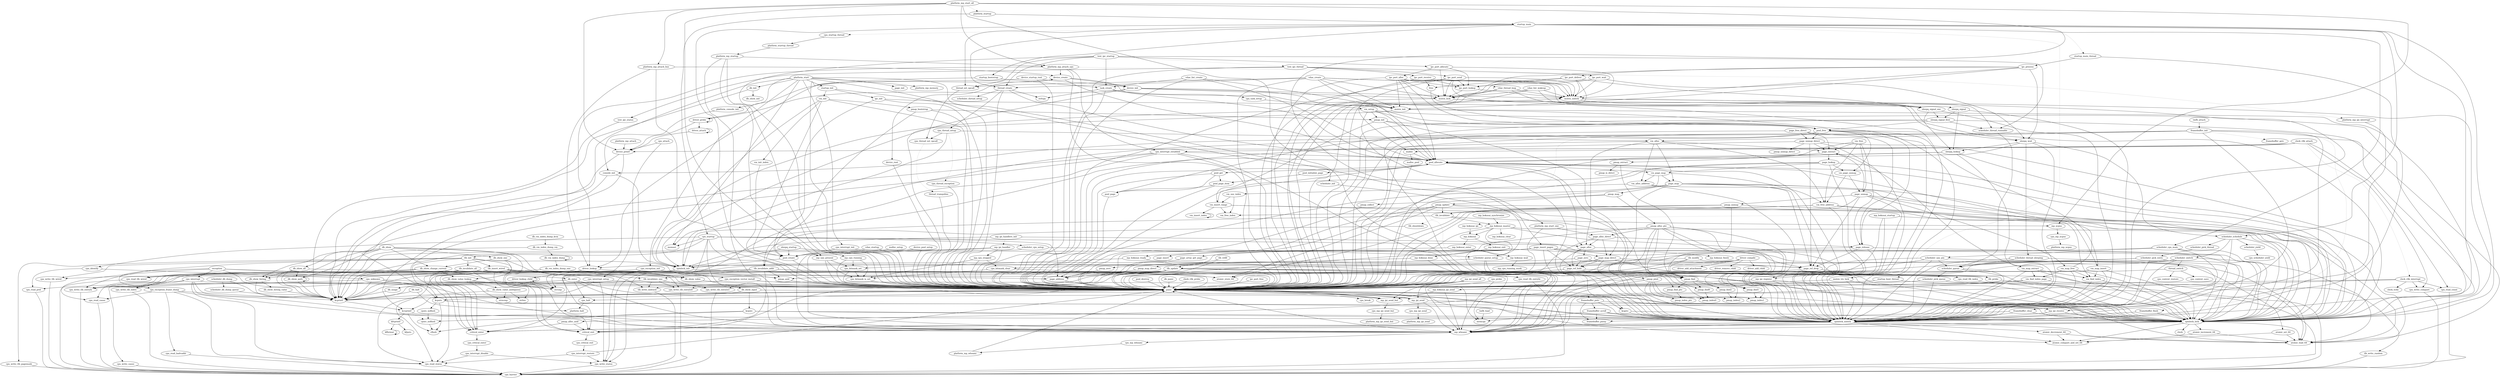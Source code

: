 digraph callgraph {
"pmap_zero" -> "page_address" [style=solid];
"mp_ipi_receive" -> "panic" [style=solid];
"mp_ipi_receive" -> "spinlock_lock" [style=solid];
"mp_ipi_receive" -> "spinlock_unlock" [style=solid];
"kfformat" -> "kfformat" [style=solid];
"vm_init_index" -> "pool_create" [style=solid];
"db_show_one" -> "db_show_change_current" [style=solid];
"db_show_one" -> "db_show_value" [style=solid];
"db_show_one" -> "db_show_value_lookup" [style=solid];
"platform_console_init" -> "console_init" [style=solid];
"db_vm_index_dump_one" -> "page_address" [style=solid];
"db_vm_index_dump_one" -> "kcprintf" [style=solid];
"page_insert_pages" -> "page_ref_drop" [style=solid];
"page_insert_pages" -> "page_ref_hold" [style=solid];
"page_insert_pages" -> "spinlock_unlock" [style=solid];
"page_insert_pages" -> "page_array_get_page" [style=solid];
"page_insert_pages" -> "panic" [style=solid];
"page_insert_pages" -> "spinlock_lock" [style=solid];
"page_insert_pages" -> "page_insert" [style=solid];
"page_insert_pages" -> "kcprintf" [style=solid];
"page_insert_pages" -> "page_map_direct" [style=solid];
"driver_lookup_child" -> "driver_lookup_child" [style=solid];
"driver_lookup_child" -> "strcmp" [style=solid];
"framebuffer_putc" -> "spinlock_lock" [style=solid];
"framebuffer_putc" -> "spinlock_unlock" [style=solid];
"framebuffer_putc" -> "framebuffer_scroll" [style=solid];
"framebuffer_putc" -> "framebuffer_putxy" [style=solid];
"cpu_exception_init" -> "cpu_exception_vector_install" [style=solid];
"cpu_exception_init" -> "cpu_read_status" [style=solid];
"cpu_exception_init" -> "cpu_write_status" [style=solid];
"pool_allocate" -> "spinlock_unlock" [style=solid];
"pool_allocate" -> "pool_initialize_page" [style=solid];
"pool_allocate" -> "page_alloc" [style=solid];
"pool_allocate" -> "panic" [style=solid];
"pool_allocate" -> "vm_page_map" [style=solid];
"pool_allocate" -> "spinlock_lock" [style=solid];
"pool_allocate" -> "pool_get" [style=solid];
"pool_allocate" -> "page_map_direct" [style=solid];
"page_free_direct" -> "page_release" [style=solid];
"page_free_direct" -> "page_extract" [style=solid];
"page_free_direct" -> "panic" [style=solid];
"page_free_direct" -> "page_unmap_direct" [style=solid];
"cpu_mp_ipi_send" -> "platform_mp_ipi_send" [style=solid];
"kcputs" -> "spinlock_lock" [style=solid];
"kcputs" -> "cflush" [style=solid];
"kcputs" -> "spinlock_unlock" [style=solid];
"kcputs" -> "cputs_noflush" [style=solid];
"page_map_direct" -> "page_ref_drop" [style=solid];
"page_map_direct" -> "page_ref_hold" [style=solid];
"page_map_direct" -> "panic" [style=solid];
"page_map_direct" -> "spinlock_lock" [style=solid];
"page_map_direct" -> "spinlock_unlock" [style=solid];
"page_map_direct" -> "pmap_map_direct" [style=solid];
"pool_create" -> "spinlock_init" [style=solid];
"pool_create" -> "panic" [style=solid];
"malloc" -> "malloc_pool" [style=solid];
"malloc" -> "pool_allocate" [style=solid];
"vm_map_insert" -> "pool_allocate" [style=solid];
"vm_map_insert" -> "panic" [style=solid];
"vm_map_insert" -> "spinlock_lock" [style=solid];
"vm_map_insert" -> "spinlock_unlock" [style=solid];
"vm_map_insert" -> "vm_find_index" [style=solid];
"platform_mp_startup" -> "mp_cpu_present" [style=solid];
"platform_mp_startup" -> "mp_cpu_running" [style=solid];
"platform_mp_startup" -> "mp_whoami" [style=solid];
"platform_mp_startup" -> "platform_mp_attach_cpu" [style=solid];
"thread_trampoline" -> "panic" [style=solid];
"page_ref_drop" -> "panic" [style=solid];
"page_ref_drop" -> "spinlock_lock" [style=solid];
"page_ref_drop" -> "spinlock_unlock" [style=solid];
"mp_hokusai_startup" -> "mp_hokusai_ipi" [style=dotted];
"mp_hokusai_startup" -> "spinlock_lock" [style=solid];
"mp_hokusai_startup" -> "spinlock_unlock" [style=solid];
"mp_hokusai_startup" -> "mp_ipi_register" [style=solid];
"page_lookup" -> "page_address" [style=solid];
"page_lookup" -> "vm_page_unmap" [style=solid];
"page_lookup" -> "vm_page_map" [style=solid];
"page_lookup" -> "panic" [style=solid];
"page_lookup" -> "spinlock_lock" [style=solid];
"page_lookup" -> "spinlock_unlock" [style=solid];
"page_extract" -> "vm_map_extract" [style=solid];
"page_extract" -> "pmap_extract" [style=solid];
"page_extract" -> "page_lookup" [style=solid];
"pmap_collect" -> "panic" [style=solid];
"scheduler_pick_entry" -> "spinlock_lock" [style=solid];
"scheduler_pick_entry" -> "scheduler_queue" [style=solid];
"scheduler_pick_entry" -> "mp_whoami" [style=solid];
"scheduler_pick_entry" -> "spinlock_unlock" [style=solid];
"pmap_map" -> "pmap_alloc_pte" [style=solid];
"pmap_map" -> "pmap_update" [style=solid];
"pmap_map" -> "pmap_collect" [style=solid];
"scheduler_cpu_setup" -> "scheduler_queue_setup" [style=solid];
"scheduler_cpu_setup" -> "mp_whoami" [style=solid];
"vm_setup" -> "pool_allocate" [style=solid];
"vm_setup" -> "spinlock_init" [style=solid];
"vm_setup" -> "spinlock_lock" [style=solid];
"vm_setup" -> "spinlock_unlock" [style=solid];
"vm_setup" -> "pool_free" [style=solid];
"vm_setup" -> "pmap_init" [style=solid];
"cputc_noflush" -> "cflush" [style=solid];
"tmfb_load" -> "memcpy" [style=solid];
"ipc_port_lookup" -> "mutex_lock" [style=solid];
"ipc_port_lookup" -> "mutex_unlock" [style=solid];
"pmap_alloc_asid" -> "critical_exit" [style=solid];
"pmap_alloc_asid" -> "critical_enter" [style=solid];
"mp_hokusai_ipi_send" -> "mp_whoami" [style=solid];
"mp_hokusai_ipi_send" -> "mp_ipi_send_but" [style=solid];
"cpu_probe" -> "mp_whoami" [style=solid];
"cpu_probe" -> "panic" [style=solid];
"sleepq_signal_one" -> "sleepq_lookup" [style=solid];
"sleepq_signal_one" -> "spinlock_unlock" [style=solid];
"sleepq_signal_one" -> "sleepq_signal_first" [style=solid];
"tlb_init" -> "cpu_write_tlb_entryhi" [style=solid];
"tlb_init" -> "tlb_invalidate_all" [style=solid];
"tlb_init" -> "pmap_asid" [style=solid];
"tlb_init" -> "tlb_insert_wired" [style=solid];
"tlb_init" -> "cpu_write_tlb_wired" [style=solid];
"tlb_init" -> "cpu_write_tlb_pagemask" [style=solid];
"tlb_init" -> "critical_enter" [style=solid];
"tlb_init" -> "critical_exit" [style=solid];
"vm_page_map" -> "vm_free_address" [style=solid];
"vm_page_map" -> "vm_alloc_address" [style=solid];
"vm_page_map" -> "page_map" [style=solid];
"vm_page_map" -> "panic" [style=solid];
"thread_switch" -> "cpu_context_restore" [style=solid];
"thread_switch" -> "cpu_context_save" [style=solid];
"thread_switch" -> "panic" [style=solid];
"critical_enter" -> "cpu_critical_enter" [style=solid];
"tlb_modify" -> "pmap_find" [style=solid];
"tlb_modify" -> "atomic_set_64" [style=solid];
"tlb_modify" -> "tlb_update" [style=solid];
"tlb_modify" -> "panic" [style=solid];
"tlb_modify" -> "atomic_load_64" [style=solid];
"pmap_update" -> "pmap_find" [style=solid];
"pmap_update" -> "page_address" [style=solid];
"pmap_update" -> "panic" [style=solid];
"pmap_update" -> "atomic_load_64" [style=solid];
"pmap_update" -> "tlb_invalidate" [style=solid];
"pmap_update" -> "atomic_store_64" [style=solid];
"scheduler_switch" -> "panic" [style=solid];
"scheduler_switch" -> "scheduler_queue" [style=solid];
"scheduler_switch" -> "atomic_load_64" [style=solid];
"scheduler_switch" -> "mp_whoami" [style=solid];
"scheduler_switch" -> "thread_switch" [style=solid];
"scheduler_switch" -> "spinlock_unlock" [style=solid];
"page_alloc_direct" -> "page_release" [style=solid];
"page_alloc_direct" -> "page_alloc" [style=solid];
"page_alloc_direct" -> "panic" [style=solid];
"page_alloc_direct" -> "page_map_direct" [style=solid];
"mutex_init" -> "spinlock_lock" [style=solid];
"mutex_init" -> "spinlock_init" [style=solid];
"mutex_init" -> "spinlock_unlock" [style=solid];
"vm_page_unmap" -> "vm_free_address" [style=solid];
"vm_page_unmap" -> "page_unmap" [style=solid];
"mp_cpu_present" -> "cpu_bitmask_set" [style=solid];
"mp_cpu_present" -> "cpu_bitmask_is_set" [style=solid];
"mp_cpu_present" -> "panic" [style=solid];
"platform_start" -> "page_init" [style=solid];
"platform_start" -> "db_init" [style=solid];
"platform_start" -> "startup_init" [style=solid];
"platform_start" -> "cpu_interrupt_init" [style=solid];
"platform_start" -> "platform_console_init" [style=solid];
"platform_start" -> "memset" [style=solid];
"platform_start" -> "page_insert_pages" [style=solid];
"platform_start" -> "cpu_exception_init" [style=solid];
"platform_start" -> "panic" [style=solid];
"platform_start" -> "kcputs" [style=solid];
"platform_start" -> "platform_mp_memory" [style=solid];
"mp_whoami" -> "cpu_mp_whoami" [style=solid];
"tlb_shootdown" -> "tlb_invalidate_addr" [style=solid];
"vdae_create" -> "mutex_init" [style=solid];
"vdae_create" -> "mutex_unlock" [style=solid];
"vdae_create" -> "scheduler_thread_runnable" [style=solid];
"vdae_create" -> "mutex_lock" [style=solid];
"vdae_create" -> "thread_create" [style=solid];
"vdae_create" -> "thread_set_upcall" [style=solid];
"vdae_create" -> "panic" [style=solid];
"vdae_create" -> "pool_allocate" [style=solid];
"vdae_create" -> "vdae_thread_loop" [style=dotted];
"platform_mp_start_all" -> "device_printf" [style=solid];
"platform_mp_start_all" -> "mp_ncpus" [style=solid];
"platform_mp_start_all" -> "platform_startup" [style=dotted];
"platform_mp_start_all" -> "platform_mp_start_one" [style=solid];
"platform_mp_start_all" -> "mp_cpu_present" [style=solid];
"platform_mp_start_all" -> "mp_whoami" [style=solid];
"platform_mp_start_all" -> "platform_mp_attach_cpu" [style=solid];
"platform_mp_start_all" -> "platform_mp_attach_bus" [style=solid];
"driver_compile" -> "driver_add_child" [style=solid];
"driver_compile" -> "driver_lookup" [style=solid];
"driver_compile" -> "driver_add_attachment" [style=solid];
"driver_compile" -> "strcmp" [style=solid];
"driver_compile" -> "panic" [style=solid];
"driver_compile" -> "driver_remove_child" [style=solid];
"cpu_interrupt_establish" -> "pool_allocate" [style=solid];
"cpu_interrupt_establish" -> "panic" [style=solid];
"cpu_interrupt_establish" -> "mp_whoami" [style=solid];
"cpu_interrupt_establish" -> "cpu_write_status" [style=solid];
"cpu_interrupt_establish" -> "cpu_read_status" [style=solid];
"cpu_interrupt_establish" -> "kcprintf" [style=solid];
"vdae_list_wakeup" -> "mutex_lock" [style=solid];
"vdae_list_wakeup" -> "sleepq_signal" [style=solid];
"vdae_list_wakeup" -> "mutex_unlock" [style=solid];
"vdae_list_wakeup" -> "panic" [style=solid];
"kcputc" -> "spinlock_lock" [style=solid];
"kcputc" -> "cflush" [style=solid];
"kcputc" -> "cputc_noflush" [style=solid];
"kcputc" -> "spinlock_unlock" [style=solid];
"cpu_read_tlb_wired" -> "cpu_barrier" [style=solid];
"device_printf" -> "kcvprintf" [style=solid];
"device_printf" -> "kcprintf" [style=solid];
"vm_insert_index" -> "vm_insert_index" [style=solid];
"mp_cpu_running" -> "panic" [style=solid];
"mp_cpu_running" -> "cpu_bitmask_is_set" [style=solid];
"mp_cpu_running" -> "cpu_bitmask_set" [style=solid];
"test_ipc_status" -> "kcprintf" [style=solid];
"framebuffer_scroll" -> "spinlock_lock" [style=solid];
"framebuffer_scroll" -> "spinlock_unlock" [style=solid];
"framebuffer_scroll" -> "memcpy" [style=solid];
"framebuffer_scroll" -> "framebuffer_putxy" [style=solid];
"driver_lookup" -> "driver_lookup_child" [style=solid];
"driver_lookup" -> "strcmp" [style=solid];
"driver_lookup" -> "panic" [style=solid];
"db_show_value_lookup" -> "strlen" [style=solid];
"db_show_value_lookup" -> "strcmp" [style=solid];
"db_show_value_lookup" -> "db_show_value_ambiguous" [style=solid];
"db_show_value_lookup" -> "strncmp" [style=solid];
"test_ipc_startup" -> "scheduler_thread_runnable" [style=solid];
"test_ipc_startup" -> "thread_create" [style=solid];
"test_ipc_startup" -> "thread_set_upcall" [style=solid];
"test_ipc_startup" -> "task_create" [style=solid];
"test_ipc_startup" -> "test_ipc_thread" [style=dotted];
"test_ipc_startup" -> "panic" [style=solid];
"test_ipc_startup" -> "ipc_port_allocate" [style=solid];
"page_array_get_page" -> "panic" [style=solid];
"platform_mp_attach_cpu" -> "platform_mp_ipi_interrupt" [style=dotted];
"platform_mp_attach_cpu" -> "cpu_interrupt_establish" [style=solid];
"platform_mp_attach_cpu" -> "device_create" [style=solid];
"platform_mp_attach_cpu" -> "panic" [style=solid];
"platform_mp_attach_cpu" -> "driver_lookup" [style=solid];
"mp_ipi_handler" -> "mp_whoami" [style=solid];
"mp_ipi_handler" -> "mp_cpu_stopped" [style=solid];
"mp_ipi_handler" -> "panic" [style=solid];
"mp_ipi_handler" -> "kcprintf" [style=solid];
"page_alloc" -> "spinlock_lock" [style=solid];
"page_alloc" -> "page_zero" [style=solid];
"page_alloc" -> "spinlock_unlock" [style=solid];
"page_alloc" -> "page_ref_hold" [style=solid];
"device_create" -> "device_root" [style=solid];
"device_create" -> "device_init" [style=solid];
"device_create" -> "pool_free" [style=solid];
"device_create" -> "pool_allocate" [style=solid];
"atomic_decrement_64" -> "atomic_load_64" [style=solid];
"atomic_decrement_64" -> "atomic_compare_and_set_64" [style=solid];
"vm_free" -> "vm_free_address" [style=solid];
"vm_free" -> "page_release" [style=solid];
"vm_free" -> "page_unmap" [style=solid];
"vm_free" -> "panic" [style=solid];
"vm_free" -> "page_extract" [style=solid];
"cpu_critical_exit" -> "cpu_interrupt_restore" [style=solid];
"vdae_list_create" -> "task_create" [style=solid];
"vdae_list_create" -> "mutex_init" [style=solid];
"vdae_list_create" -> "panic" [style=solid];
"vdae_list_create" -> "pool_allocate" [style=solid];
"vdae_startup" -> "panic" [style=solid];
"vdae_startup" -> "pool_create" [style=solid];
"tlb_insert_wired" -> "cpu_write_tlb_entryhi" [style=solid];
"tlb_insert_wired" -> "pmap_asid" [style=solid];
"tlb_insert_wired" -> "cpu_read_tlb_wired" [style=solid];
"tlb_insert_wired" -> "cpu_write_tlb_wired" [style=solid];
"tlb_insert_wired" -> "cpu_write_tlb_entrylo1" [style=solid];
"tlb_insert_wired" -> "tlb_write_indexed" [style=solid];
"tlb_insert_wired" -> "critical_enter" [style=solid];
"tlb_insert_wired" -> "critical_exit" [style=solid];
"tlb_insert_wired" -> "cpu_write_tlb_index" [style=solid];
"tlb_insert_wired" -> "cpu_write_tlb_entrylo0" [style=solid];
"cpu_bitmask_set" -> "panic" [style=solid];
"cpu_bitmask_set" -> "cpu_bitmask_is_set" [style=solid];
"cpu_read_tlb_entryhi" -> "cpu_barrier" [style=solid];
"pmap_init" -> "pool_free" [style=solid];
"pmap_init" -> "vm_insert_range" [style=solid];
"pmap_init" -> "pmap_pinit" [style=solid];
"pmap_init" -> "pool_allocate" [style=solid];
"scheduler_pick_thread" -> "scheduler_pick_entry" [style=solid];
"pmap_find2" -> "pmap_index2" [style=solid];
"cpu_bitmask_is_set" -> "panic" [style=solid];
"db_show_change_current" -> "db_show_value_lookup" [style=solid];
"db_show_change_current" -> "db_show_listing" [style=solid];
"db_show_change_current" -> "strcmp" [style=solid];
"db_show_change_current" -> "kcprintf" [style=solid];
"mp_ipi_handlers_init" -> "mp_ipi_handler" [style=dotted];
"mp_ipi_handlers_init" -> "spinlock_init" [style=solid];
"mp_ipi_handlers_init" -> "mp_ipi_register" [style=solid];
"scheduler_queue" -> "spinlock_lock" [style=solid];
"scheduler_queue" -> "spinlock_unlock" [style=solid];
"scheduler_queue" -> "scheduler_pick_queue" [style=solid];
"ipc_init" -> "mutex_init" [style=solid];
"ipc_init" -> "panic" [style=solid];
"ipc_init" -> "pool_create" [style=solid];
"ipc_port_free" -> "panic" [style=solid];
"tlb_invalidate_addr" -> "cpu_write_tlb_entryhi" [style=solid];
"tlb_invalidate_addr" -> "tlb_probe" [style=solid];
"tlb_invalidate_addr" -> "critical_exit" [style=solid];
"tlb_invalidate_addr" -> "cpu_read_tlb_index" [style=solid];
"tlb_invalidate_addr" -> "critical_enter" [style=solid];
"tlb_invalidate_addr" -> "tlb_invalidate_one" [style=solid];
"tlb_invalidate_addr" -> "pmap_asid" [style=solid];
"pmap_pinit" -> "pmap_alloc_asid" [style=solid];
"pmap_pinit" -> "pmap_index1" [style=solid];
"pmap_pinit" -> "pmap_index_pte" [style=solid];
"pmap_pinit" -> "pmap_index2" [style=solid];
"pmap_pinit" -> "panic" [style=solid];
"pmap_pinit" -> "pmap_index0" [style=solid];
"db_usage" -> "kcprintf" [style=solid];
"cpu_write_cause" -> "cpu_barrier" [style=solid];
"scheduler_queue_setup" -> "spinlock_lock" [style=solid];
"scheduler_queue_setup" -> "spinlock_init" [style=solid];
"scheduler_queue_setup" -> "spinlock_unlock" [style=solid];
"vm_alloc" -> "vm_free_address" [style=solid];
"vm_alloc" -> "page_alloc" [style=solid];
"vm_alloc" -> "page_extract" [style=solid];
"vm_alloc" -> "panic" [style=solid];
"vm_alloc" -> "vm_alloc_address" [style=solid];
"vm_alloc" -> "page_map" [style=solid];
"cpu_interrupt" -> "mp_whoami" [style=solid];
"cpu_interrupt" -> "cpu_write_cause" [style=solid];
"cpu_interrupt" -> "panic" [style=solid];
"cpu_interrupt" -> "cpu_read_status" [style=solid];
"cpu_interrupt" -> "cpu_read_cause" [style=solid];
"cpu_interrupt" -> "kcprintf" [style=solid];
"mp_ncpus" -> "cpu_mp_ncpus" [style=solid];
"atomic_increment_64" -> "atomic_load_64" [style=solid];
"atomic_increment_64" -> "atomic_compare_and_set_64" [style=solid];
"tlb_invalidate_one" -> "cpu_write_tlb_entryhi" [style=solid];
"tlb_invalidate_one" -> "cpu_write_tlb_entrylo1" [style=solid];
"tlb_invalidate_one" -> "tlb_write_indexed" [style=solid];
"tlb_invalidate_one" -> "cpu_write_tlb_index" [style=solid];
"tlb_invalidate_one" -> "cpu_write_tlb_entrylo0" [style=solid];
"mp_hokusai_exit" -> "mp_hokusai_finish" [style=solid];
"mp_hokusai_exit" -> "mp_hokusai_done" [style=solid];
"cpu_interrupt_disable" -> "cpu_write_status" [style=solid];
"cpu_interrupt_disable" -> "cpu_read_status" [style=solid];
"sleepq_startup" -> "panic" [style=solid];
"sleepq_startup" -> "spinlock_init" [style=solid];
"sleepq_startup" -> "pool_create" [style=solid];
"scheduler_cpu_main" -> "panic" [style=solid];
"scheduler_cpu_main" -> "spinlock_lock" [style=solid];
"scheduler_cpu_main" -> "spinlock_unlock" [style=solid];
"scheduler_cpu_main" -> "scheduler_cpu_pin" [style=solid];
"tlb_refill" -> "tlb_update" [style=solid];
"tlb_refill" -> "panic" [style=solid];
"db_vm_index_dump_vm" -> "db_vm_index_dump" [style=solid];
"db_vm_index_dump_vm" -> "kcprintf" [style=solid];
"cpu_interrupt_init" -> "panic" [style=solid];
"cpu_interrupt_init" -> "pool_create" [style=solid];
"vm_alloc_address" -> "spinlock_lock" [style=solid];
"vm_alloc_address" -> "spinlock_unlock" [style=solid];
"vm_alloc_address" -> "vm_use_index" [style=solid];
"cpu_critical_enter" -> "cpu_interrupt_disable" [style=solid];
"spinlock_unlock" -> "mp_whoami" [style=solid];
"spinlock_unlock" -> "atomic_compare_and_set_64" [style=solid];
"spinlock_unlock" -> "atomic_decrement_64" [style=solid];
"spinlock_unlock" -> "panic" [style=solid];
"spinlock_unlock" -> "atomic_load_64" [style=solid];
"spinlock_unlock" -> "critical_exit" [style=solid];
"spinlock_unlock" -> "critical_enter" [style=solid];
"ipc_port_send" -> "mutex_lock" [style=solid];
"ipc_port_send" -> "sleepq_signal_one" [style=solid];
"ipc_port_send" -> "mutex_unlock" [style=solid];
"ipc_port_send" -> "panic" [style=solid];
"ipc_port_send" -> "ipc_port_lookup" [style=solid];
"ipc_port_send" -> "malloc" [style=solid];
"kcvprintf" -> "spinlock_lock" [style=solid];
"kcvprintf" -> "cflush" [style=solid];
"kcvprintf" -> "cputc_noflush" [style=dotted];
"kcvprintf" -> "kfvprintf" [style=solid];
"malloc_pool" -> "panic" [style=solid];
"kcgetc" -> "spinlock_lock" [style=solid];
"kcgetc" -> "spinlock_unlock" [style=solid];
"cpu_thread_setup" -> "cpu_thread_set_upcall" [style=solid];
"cpu_thread_setup" -> "cpu_thread_exception" [style=dotted];
"cpu_thread_setup" -> "vm_alloc" [style=solid];
"cpu_thread_setup" -> "memset" [style=solid];
"mp_ipi_send_but" -> "cpu_mp_ipi_send_but" [style=solid];
"mp_ipi_send_but" -> "panic" [style=solid];
"mp_cpu_stopped" -> "panic" [style=solid];
"mp_cpu_stopped" -> "cpu_bitmask_is_set" [style=solid];
"mp_cpu_stopped" -> "cpu_bitmask_clear" [style=solid];
"cpu_attach" -> "device_printf" [style=solid];
"cpu_attach" -> "cpu_interrupt_setup" [style=solid];
"mp_ipi_register" -> "panic" [style=solid];
"mp_ipi_register" -> "spinlock_lock" [style=solid];
"mp_ipi_register" -> "spinlock_unlock" [style=solid];
"db_show_input" -> "kcgetc" [style=solid];
"db_show_input" -> "kcputc" [style=solid];
"db_show_input" -> "kcprintf" [style=solid];
"malloc_setup" -> "panic" [style=solid];
"malloc_setup" -> "pool_create" [style=solid];
"page_map" -> "vm_map_insert" [style=solid];
"page_map" -> "page_ref_drop" [style=solid];
"page_map" -> "page_ref_hold" [style=solid];
"page_map" -> "panic" [style=solid];
"page_map" -> "pmap_map" [style=solid];
"page_map" -> "spinlock_lock" [style=solid];
"page_map" -> "spinlock_unlock" [style=solid];
"cpu_read_prid" -> "cpu_barrier" [style=solid];
"cpu_read_status" -> "cpu_barrier" [style=solid];
"cpu_write_status" -> "cpu_barrier" [style=solid];
"ipc_port_alloc" -> "mutex_lock" [style=solid];
"ipc_port_alloc" -> "mutex_init" [style=solid];
"ipc_port_alloc" -> "panic" [style=solid];
"ipc_port_alloc" -> "pool_allocate" [style=solid];
"ipc_port_alloc" -> "mutex_unlock" [style=solid];
"ipc_port_alloc" -> "pool_free" [style=solid];
"ipc_port_alloc" -> "ipc_port_lookup" [style=solid];
"cpu_read_tlb_index" -> "cpu_barrier" [style=solid];
"framebuffer_clear" -> "spinlock_lock" [style=solid];
"framebuffer_clear" -> "spinlock_unlock" [style=solid];
"framebuffer_clear" -> "framebuffer_putxy" [style=solid];
"db_show" -> "db_show_change_current" [style=solid];
"db_show" -> "db_show_path" [style=solid];
"db_show" -> "db_show_all" [style=solid];
"db_show" -> "db_show_one" [style=solid];
"db_show" -> "strcmp" [style=solid];
"db_show" -> "db_show_input" [style=solid];
"db_show" -> "db_show_listing" [style=solid];
"db_show" -> "kcprintf" [style=solid];
"cpu_startup" -> "page_alloc" [style=solid];
"cpu_startup" -> "cpu_identify" [style=solid];
"cpu_startup" -> "page_address" [style=solid];
"cpu_startup" -> "tlb_init" [style=solid];
"cpu_startup" -> "panic" [style=solid];
"cpu_startup" -> "scheduler_cpu_setup" [style=solid];
"cpu_startup" -> "mp_whoami" [style=solid];
"cpu_startup" -> "memset" [style=solid];
"cpu_startup" -> "cpu_write_status" [style=solid];
"pool_free" -> "page_release" [style=solid];
"pool_free" -> "vm_page_unmap" [style=solid];
"pool_free" -> "spinlock_unlock" [style=solid];
"pool_free" -> "page_unmap_direct" [style=solid];
"pool_free" -> "panic" [style=solid];
"pool_free" -> "spinlock_lock" [style=solid];
"pool_free" -> "pool_page" [style=solid];
"kfvprintf" -> "kfformat" [style=solid];
"kfvprintf" -> "kfputs" [style=solid];
"platform_startup_thread" -> "platform_mp_startup" [style=solid];
"mp_hokusai_synchronize" -> "mp_hokusai_master" [style=solid];
"cpu_mp_ipi_send_but" -> "platform_mp_ipi_send_but" [style=solid];
"scheduler_thread_sleeping" -> "spinlock_lock" [style=solid];
"scheduler_thread_sleeping" -> "scheduler_queue" [style=solid];
"scheduler_thread_sleeping" -> "spinlock_unlock" [style=solid];
"startup_main_thread" -> "spinlock_unlock" [style=solid];
"startup_main_thread" -> "ipc_process" [style=solid];
"db_vm_index_dump_kvm" -> "db_vm_index_dump_vm" [style=solid];
"sleepq_signal_first" -> "scheduler_thread_runnable" [style=solid];
"sleepq_signal_first" -> "panic" [style=solid];
"sleepq_signal_first" -> "atomic_load_64" [style=solid];
"sleepq_signal_first" -> "mp_whoami" [style=solid];
"sleepq_signal_first" -> "pool_free" [style=solid];
"task_create" -> "cpu_task_setup" [style=solid];
"task_create" -> "panic" [style=solid];
"task_create" -> "pool_allocate" [style=solid];
"task_create" -> "strlcpy" [style=solid];
"pmap_bootstrap" -> "panic" [style=solid];
"pmap_bootstrap" -> "pmap_init" [style=solid];
"pmap_bootstrap" -> "pool_create" [style=solid];
"cpu_read_count" -> "cpu_barrier" [style=solid];
"db_init" -> "db_show_init" [style=solid];
"db_init" -> "kcprintf" [style=solid];
"cpu_halt" -> "platform_halt" [style=solid];
"tlb_invalidate" -> "mp_hokusai_master" [style=solid];
"tlb_invalidate" -> "tlb_shootdown" [style=dotted];
"tlb_invalidate" -> "tlb_invalidate_addr" [style=solid];
"tlb_invalidate" -> "mp_ncpus" [style=solid];
"vm_use_index" -> "vm_free_index" [style=solid];
"vm_use_index" -> "vm_insert_range" [style=solid];
"mp_hokusai_done" -> "cpu_bitmask_clear" [style=solid];
"mp_hokusai_done" -> "mp_whoami" [style=solid];
"cpu_task_setup" -> "vm_setup" [style=solid];
"cpu_interrupt_setup" -> "panic" [style=solid];
"cpu_interrupt_setup" -> "cpu_read_status" [style=solid];
"cpu_interrupt_setup" -> "cpu_write_status" [style=solid];
"mp_ipi_send_all" -> "mp_ipi_send_but" [style=solid];
"mp_ipi_send_all" -> "panic" [style=solid];
"mp_ipi_send_all" -> "mp_whoami" [style=solid];
"mp_ipi_send_all" -> "mp_ipi_send" [style=solid];
"cpu_startup_thread" -> "platform_startup_thread" [style=solid];
"pmap_find1" -> "pmap_index1" [style=solid];
"cpu_write_tlb_wired" -> "cpu_barrier" [style=solid];
"cpu_mp_ncpus" -> "platform_mp_ncpus" [style=solid];
"scheduler_db_dump_queue" -> "kcprintf" [style=solid];
"cpu_write_tlb_entrylo0" -> "cpu_barrier" [style=solid];
"db_show_value_ambiguous" -> "strlen" [style=solid];
"db_show_value_ambiguous" -> "strncmp" [style=solid];
"db_show_value_ambiguous" -> "kcprintf" [style=solid];
"cpu_mp_whoami" -> "platform_mp_whoami" [style=solid];
"mutex_try_lock" -> "panic" [style=solid];
"mutex_try_lock" -> "spinlock_lock" [style=solid];
"mutex_try_lock" -> "spinlock_unlock" [style=solid];
"pmap_alloc_pte" -> "pmap_index1" [style=solid];
"pmap_alloc_pte" -> "page_alloc_direct" [style=solid];
"pmap_alloc_pte" -> "pmap_find_pte" [style=solid];
"pmap_alloc_pte" -> "pmap_find0" [style=solid];
"pmap_alloc_pte" -> "pmap_find2" [style=solid];
"pmap_alloc_pte" -> "pmap_index2" [style=solid];
"pmap_alloc_pte" -> "panic" [style=solid];
"pmap_alloc_pte" -> "pmap_find1" [style=solid];
"pmap_alloc_pte" -> "pmap_index0" [style=solid];
"mp_hokusai_master" -> "mp_hokusai" [style=solid];
"mp_hokusai_master" -> "mp_hokusai_ipi_send" [style=solid];
"mp_hokusai_master" -> "mp_hokusai_clear" [style=solid];
"mp_hokusai_master" -> "panic" [style=solid];
"mp_hokusai_master" -> "spinlock_lock" [style=solid];
"mp_hokusai_master" -> "spinlock_unlock" [style=solid];
"scheduler_pick_queue" -> "panic" [style=solid];
"scheduler_pick_queue" -> "spinlock_lock" [style=solid];
"scheduler_pick_queue" -> "spinlock_unlock" [style=solid];
"page_unmap_direct" -> "page_ref_drop" [style=solid];
"page_unmap_direct" -> "pmap_unmap_direct" [style=solid];
"page_unmap_direct" -> "page_extract" [style=solid];
"page_unmap_direct" -> "panic" [style=solid];
"page_unmap_direct" -> "spinlock_lock" [style=solid];
"page_unmap_direct" -> "spinlock_unlock" [style=solid];
"device_startup_root" -> "panic" [style=solid];
"device_startup_root" -> "device_init" [style=solid];
"device_startup_root" -> "driver_lookup" [style=solid];
"framebuffer_init" -> "framebuffer_getc" [style=dotted];
"framebuffer_init" -> "console_init" [style=solid];
"framebuffer_init" -> "vm_alloc" [style=solid];
"framebuffer_init" -> "framebuffer_clear" [style=solid];
"framebuffer_init" -> "framebuffer_putc" [style=dotted];
"framebuffer_init" -> "panic" [style=solid];
"framebuffer_init" -> "spinlock_lock" [style=solid];
"framebuffer_init" -> "spinlock_init" [style=solid];
"framebuffer_init" -> "spinlock_unlock" [style=solid];
"framebuffer_init" -> "framebuffer_flush" [style=dotted];
"cpu_exception_vector_install" -> "memcpy" [style=solid];
"cpu_exception_vector_install" -> "kcprintf" [style=solid];
"cpu_exception_vector_install" -> "panic" [style=solid];
"pool_get" -> "panic" [style=solid];
"pool_get" -> "pool_page_item" [style=solid];
"pool_get" -> "pool_page" [style=solid];
"tlb_write_indexed" -> "cpu_barrier" [style=solid];
"vm_find_index" -> "spinlock_lock" [style=solid];
"vm_find_index" -> "spinlock_unlock" [style=solid];
"vdae_thread_loop" -> "mutex_lock" [style=solid];
"vdae_thread_loop" -> "mutex_unlock" [style=solid];
"vdae_thread_loop" -> "panic" [style=solid];
"vdae_thread_loop" -> "sleepq_wait" [style=solid];
"platform_mp_ipi_interrupt" -> "mp_ipi_receive" [style=solid];
"startup_init" -> "ipc_init" [style=solid];
"startup_init" -> "scheduler_init" [style=solid];
"startup_init" -> "vm_init" [style=solid];
"startup_main" -> "startup_boot_thread" [style=dotted];
"startup_main" -> "thread_create" [style=solid];
"startup_main" -> "thread_set_upcall" [style=solid];
"startup_main" -> "scheduler_cpu_main" [style=solid];
"startup_main" -> "panic" [style=solid];
"startup_main" -> "cpu_startup_thread" [style=dotted];
"startup_main" -> "spinlock_lock" [style=solid];
"startup_main" -> "startup_bootstrap" [style=solid];
"startup_main" -> "startup_main_thread" [style=dotted];
"startup_main" -> "spinlock_unlock" [style=solid];
"startup_main" -> "scheduler_schedule" [style=solid];
"pool_page_item" -> "panic" [style=solid];
"pool_page_item" -> "pool_page" [style=solid];
"platform_mp_attach_bus" -> "device_create" [style=solid];
"platform_mp_attach_bus" -> "panic" [style=solid];
"platform_mp_attach_bus" -> "driver_lookup" [style=solid];
"vm_free_address" -> "panic" [style=solid];
"vm_free_address" -> "spinlock_lock" [style=solid];
"vm_free_address" -> "spinlock_unlock" [style=solid];
"vm_free_address" -> "vm_free_index" [style=solid];
"vm_free_address" -> "vm_find_index" [style=solid];
"mp_hokusai" -> "mp_hokusai_exit" [style=solid];
"mp_hokusai" -> "mp_hokusai_enter" [style=solid];
"thread_create" -> "cpu_thread_setup" [style=solid];
"thread_create" -> "scheduler_thread_setup" [style=solid];
"thread_create" -> "pool_allocate" [style=solid];
"thread_create" -> "panic" [style=solid];
"thread_create" -> "strlcpy" [style=solid];
"vm_map_extract" -> "spinlock_lock" [style=solid];
"vm_map_extract" -> "vm_find_index_page" [style=solid];
"vm_map_extract" -> "spinlock_unlock" [style=solid];
"vm_map_extract" -> "vm_find_index" [style=solid];
"cpu_exception_frame_dump" -> "mp_whoami" [style=solid];
"cpu_exception_frame_dump" -> "cpu_read_badvaddr" [style=solid];
"cpu_exception_frame_dump" -> "cpu_read_status" [style=solid];
"cpu_exception_frame_dump" -> "cpu_read_cause" [style=solid];
"cpu_exception_frame_dump" -> "kcprintf" [style=solid];
"platform_mp_attach" -> "device_printf" [style=solid];
"mp_hokusai_enter" -> "mp_hokusai_wait" [style=solid];
"mp_hokusai_enter" -> "mp_hokusai_ready" [style=solid];
"kcprintf" -> "kcvprintf" [style=solid];
"vm_find_index_page" -> "panic" [style=solid];
"vm_find_index_page" -> "atomic_load_64" [style=solid];
"vm_find_index_page" -> "mp_whoami" [style=solid];
"page_ref_hold" -> "panic" [style=solid];
"page_ref_hold" -> "spinlock_lock" [style=solid];
"page_ref_hold" -> "spinlock_unlock" [style=solid];
"sleepq_signal" -> "sleepq_lookup" [style=solid];
"sleepq_signal" -> "spinlock_unlock" [style=solid];
"sleepq_signal" -> "sleepq_signal_first" [style=solid];
"mutex_unlock" -> "sleepq_signal_one" [style=solid];
"mutex_unlock" -> "panic" [style=solid];
"mutex_unlock" -> "spinlock_lock" [style=solid];
"mutex_unlock" -> "spinlock_unlock" [style=solid];
"pmap_unmap" -> "pmap_find" [style=solid];
"pmap_unmap" -> "tlb_invalidate" [style=solid];
"pmap_unmap" -> "atomic_load_64" [style=solid];
"pmap_unmap" -> "atomic_store_64" [style=solid];
"free" -> "pool_free" [style=solid];
"tmfb_attach" -> "framebuffer_init" [style=solid];
"pmap_asid" -> "panic" [style=solid];
"test_ipc_thread" -> "test_ipc_status" [style=solid];
"test_ipc_thread" -> "panic" [style=solid];
"test_ipc_thread" -> "ipc_port_receive" [style=solid];
"test_ipc_thread" -> "ipc_port_send" [style=solid];
"test_ipc_thread" -> "ipc_port_wait" [style=solid];
"panic" -> "cpu_halt" [style=solid];
"panic" -> "mp_whoami" [style=solid];
"panic" -> "spinlock_unlock" [style=solid];
"panic" -> "atomic_compare_and_set_64" [style=solid];
"panic" -> "kcvprintf" [style=solid];
"panic" -> "cpu_break" [style=solid];
"panic" -> "mp_ipi_send_but" [style=solid];
"panic" -> "panic" [style=solid];
"panic" -> "spinlock_lock" [style=solid];
"panic" -> "atomic_load_64" [style=solid];
"panic" -> "mp_ipi_send" [style=solid];
"panic" -> "kcputs" [style=solid];
"panic" -> "kcprintf" [style=solid];
"startup_bootstrap" -> "task_create" [style=solid];
"startup_bootstrap" -> "panic" [style=solid];
"scheduler_db_dump" -> "scheduler_db_dump_queue" [style=solid];
"scheduler_db_dump" -> "kcprintf" [style=solid];
"db_enter" -> "kcgetc" [style=solid];
"db_enter" -> "mp_ipi_send_but" [style=solid];
"db_enter" -> "cpu_halt" [style=solid];
"db_enter" -> "mp_whoami" [style=solid];
"db_enter" -> "db_usage" [style=solid];
"db_enter" -> "kcprintf" [style=solid];
"cpu_read_badvaddr" -> "cpu_barrier" [style=solid];
"pool_page" -> "panic" [style=solid];
"pmap_find" -> "pmap_find1" [style=solid];
"pmap_find" -> "pmap_find_pte" [style=solid];
"pmap_find" -> "pmap_find0" [style=solid];
"pmap_find" -> "pmap_find2" [style=solid];
"page_zero" -> "pmap_zero" [style=solid];
"page_zero" -> "page_ref_drop" [style=solid];
"page_zero" -> "page_ref_hold" [style=solid];
"console_init" -> "spinlock_init" [style=solid];
"console_init" -> "kcprintf" [style=solid];
"pool_destroy" -> "panic" [style=solid];
"pmap_find_pte" -> "pmap_index_pte" [style=solid];
"pmap_find0" -> "pmap_index0" [style=solid];
"db_show_value" -> "panic" [style=solid];
"tlb_probe" -> "cpu_barrier" [style=solid];
"db_panic" -> "panic" [style=solid];
"sleepq_wait" -> "scheduler_thread_sleeping" [style=solid];
"sleepq_wait" -> "sleepq_lookup" [style=solid];
"sleepq_wait" -> "spinlock_unlock" [style=solid];
"sleepq_wait" -> "scheduler_schedule" [style=solid];
"sleepq_wait" -> "pool_allocate" [style=solid];
"scheduler_cpu_pin" -> "panic" [style=solid];
"scheduler_cpu_pin" -> "spinlock_lock" [style=solid];
"scheduler_cpu_pin" -> "scheduler_queue" [style=solid];
"scheduler_cpu_pin" -> "mp_whoami" [style=solid];
"scheduler_cpu_pin" -> "spinlock_unlock" [style=solid];
"scheduler_schedule" -> "spinlock_lock" [style=solid];
"scheduler_schedule" -> "spinlock_unlock" [style=solid];
"scheduler_schedule" -> "scheduler_switch" [style=solid];
"scheduler_schedule" -> "scheduler_pick_thread" [style=solid];
"scheduler_schedule" -> "scheduler_yield" [style=solid];
"cpu_identify" -> "cpu_unknown" [style=solid];
"cpu_identify" -> "cpu_read_prid" [style=solid];
"page_unmap" -> "page_ref_drop" [style=solid];
"page_unmap" -> "vm_map_free" [style=solid];
"page_unmap" -> "page_extract" [style=solid];
"page_unmap" -> "panic" [style=solid];
"page_unmap" -> "pmap_unmap" [style=solid];
"page_unmap" -> "spinlock_lock" [style=solid];
"page_unmap" -> "spinlock_unlock" [style=solid];
"cpu_thread_exception" -> "panic" [style=solid];
"cpu_write_tlb_entrylo1" -> "cpu_barrier" [style=solid];
"device_pool_setup" -> "panic" [style=solid];
"device_pool_setup" -> "pool_create" [style=solid];
"vm_insert_range" -> "spinlock_lock" [style=solid];
"vm_insert_range" -> "vm_insert_index" [style=solid];
"vm_insert_range" -> "spinlock_unlock" [style=solid];
"vm_insert_range" -> "vm_free_index" [style=solid];
"vm_insert_range" -> "pool_allocate" [style=solid];
"clock_r4k_probe" -> "panic" [style=solid];
"tlb_invalidate_all" -> "cpu_write_tlb_entryhi" [style=solid];
"tlb_invalidate_all" -> "cpu_read_tlb_entryhi" [style=solid];
"tlb_invalidate_all" -> "critical_exit" [style=solid];
"tlb_invalidate_all" -> "critical_enter" [style=solid];
"tlb_invalidate_all" -> "tlb_invalidate_one" [style=solid];
"tlb_invalidate_all" -> "cpu_read_tlb_wired" [style=solid];
"page_address" -> "panic" [style=solid];
"driver_attach" -> "device_printf" [style=solid];
"driver_attach" -> "driver_attach" [style=solid];
"db_show_path" -> "db_show_path" [style=solid];
"db_show_path" -> "kcprintf" [style=solid];
"db_show_all" -> "db_show_value" [style=solid];
"db_show_all" -> "db_show_path" [style=solid];
"db_show_all" -> "db_show_listing" [style=solid];
"db_show_all" -> "kcprintf" [style=solid];
"platform_startup" -> "startup_main" [style=solid];
"platform_startup" -> "cpu_startup" [style=solid];
"db_halt" -> "platform_halt" [style=solid];
"db_halt" -> "kcprintf" [style=solid];
"pool_initialize_page" -> "pool_page_item" [style=solid];
"db_vm_index_dump" -> "db_vm_index_dump_one" [style=solid];
"db_vm_index_dump" -> "db_vm_index_dump" [style=solid];
"scheduler_yield" -> "cpu_scheduler_yield" [style=solid];
"scheduler_thread_runnable" -> "scheduler_queue" [style=solid];
"pmap_extract" -> "pmap_find" [style=solid];
"pmap_extract" -> "pmap_is_direct" [style=solid];
"mp_hokusai_ready" -> "cpu_bitmask_set" [style=solid];
"mp_hokusai_ready" -> "mp_whoami" [style=solid];
"mp_hokusai_ipi" -> "mp_hokusai" [style=solid];
"cpu_bitmask_clear" -> "panic" [style=solid];
"cpu_bitmask_clear" -> "cpu_bitmask_is_set" [style=solid];
"spinlock_lock" -> "mp_whoami" [style=solid];
"spinlock_lock" -> "atomic_compare_and_set_64" [style=solid];
"spinlock_lock" -> "panic" [style=solid];
"spinlock_lock" -> "atomic_load_64" [style=solid];
"spinlock_lock" -> "atomic_increment_64" [style=solid];
"spinlock_lock" -> "clock" [style=solid];
"spinlock_lock" -> "critical_exit" [style=solid];
"spinlock_lock" -> "critical_enter" [style=solid];
"ipc_port_receive" -> "mutex_unlock" [style=solid];
"ipc_port_receive" -> "panic" [style=solid];
"ipc_port_receive" -> "free" [style=solid];
"ipc_port_receive" -> "ipc_port_lookup" [style=solid];
"scheduler_init" -> "scheduler_queue_setup" [style=solid];
"ipc_port_wait" -> "mutex_unlock" [style=solid];
"ipc_port_wait" -> "panic" [style=solid];
"ipc_port_wait" -> "sleepq_wait" [style=solid];
"ipc_port_wait" -> "ipc_port_lookup" [style=solid];
"platform_mp_whoami" -> "panic" [style=solid];
"page_release" -> "page_ref_drop" [style=solid];
"page_release" -> "panic" [style=solid];
"page_release" -> "spinlock_lock" [style=solid];
"page_release" -> "spinlock_unlock" [style=solid];
"platform_mp_start_one" -> "page_alloc_direct" [style=solid];
"platform_mp_start_one" -> "panic" [style=solid];
"cpu_write_compare" -> "cpu_barrier" [style=solid];
"vm_init" -> "pmap_bootstrap" [style=solid];
"vm_init" -> "panic" [style=solid];
"vm_init" -> "vm_init_index" [style=solid];
"vm_init" -> "spinlock_init" [style=solid];
"vm_init" -> "pool_create" [style=solid];
"clock_r4k_interrupt" -> "cpu_read_count" [style=solid];
"clock_r4k_interrupt" -> "panic" [style=solid];
"clock_r4k_interrupt" -> "cpu_write_compare" [style=solid];
"clock_r4k_interrupt" -> "mp_whoami" [style=solid];
"clock_r4k_interrupt" -> "clock_ticks" [style=solid];
"device_root" -> "panic" [style=solid];
"startup_boot_thread" -> "panic" [style=solid];
"startup_boot_thread" -> "spinlock_lock" [style=solid];
"db_show_listing_value" -> "kcprintf" [style=solid];
"vm_map_free" -> "spinlock_lock" [style=solid];
"vm_map_free" -> "vm_find_index_page" [style=solid];
"vm_map_free" -> "pool_free" [style=solid];
"vm_map_free" -> "spinlock_unlock" [style=solid];
"vm_map_free" -> "vm_find_index" [style=solid];
"ipc_port_deliver" -> "sleepq_signal_one" [style=solid];
"ipc_port_deliver" -> "mutex_unlock" [style=solid];
"ipc_port_deliver" -> "panic" [style=solid];
"ipc_port_deliver" -> "free" [style=solid];
"ipc_port_deliver" -> "ipc_port_lookup" [style=solid];
"cpu_interrupt_restore" -> "panic" [style=solid];
"cpu_interrupt_restore" -> "cpu_read_status" [style=solid];
"cpu_interrupt_restore" -> "cpu_write_status" [style=solid];
"device_init" -> "mutex_lock" [style=solid];
"device_init" -> "driver_probe" [style=solid];
"device_init" -> "mutex_init" [style=solid];
"device_init" -> "mutex_unlock" [style=solid];
"device_init" -> "panic" [style=solid];
"sleepq_lookup" -> "pool_allocate" [style=solid];
"sleepq_lookup" -> "spinlock_lock" [style=solid];
"sleepq_lookup" -> "spinlock_init" [style=solid];
"sleepq_lookup" -> "spinlock_unlock" [style=solid];
"cpu_write_tlb_pagemask" -> "cpu_barrier" [style=solid];
"cpu_write_tlb_index" -> "cpu_barrier" [style=solid];
"mp_ipi_send" -> "mp_ipi_receive" [style=solid];
"mp_ipi_send" -> "mp_whoami" [style=solid];
"mp_ipi_send" -> "cpu_mp_ipi_send" [style=solid];
"mp_ipi_send" -> "panic" [style=solid];
"cpu_write_tlb_entryhi" -> "cpu_barrier" [style=solid];
"mp_hokusai_wait" -> "mp_cpu_running_mask" [style=solid];
"driver_probe" -> "device_printf" [style=solid];
"driver_probe" -> "driver_probe" [style=solid];
"driver_probe" -> "driver_attach" [style=solid];
"driver_probe" -> "device_create" [style=solid];
"cputs_noflush" -> "cputc_noflush" [style=solid];
"tlb_update" -> "cpu_write_tlb_entryhi" [style=solid];
"tlb_update" -> "pmap_find" [style=solid];
"tlb_update" -> "tlb_write_random" [style=solid];
"tlb_update" -> "cpu_read_tlb_index" [style=solid];
"tlb_update" -> "pmap_asid" [style=solid];
"tlb_update" -> "panic" [style=solid];
"tlb_update" -> "cpu_write_tlb_entrylo1" [style=solid];
"tlb_update" -> "tlb_probe" [style=solid];
"tlb_update" -> "tlb_write_indexed" [style=solid];
"tlb_update" -> "cpu_read_tlb_entryhi" [style=solid];
"tlb_update" -> "critical_exit" [style=solid];
"tlb_update" -> "critical_enter" [style=solid];
"tlb_update" -> "cpu_write_tlb_entrylo0" [style=solid];
"ipc_port_allocate" -> "ipc_port_alloc" [style=solid];
"ipc_port_allocate" -> "mutex_lock" [style=solid];
"ipc_port_allocate" -> "ipc_port_lookup" [style=solid];
"ipc_port_allocate" -> "mutex_unlock" [style=solid];
"cpu_unknown" -> "panic" [style=solid];
"cpu_unknown" -> "mp_whoami" [style=solid];
"cpu_unknown" -> "cpu_read_prid" [style=solid];
"cpu_unknown" -> "kcprintf" [style=solid];
"pmap_map_direct" -> "page_address" [style=solid];
"mutex_lock" -> "sleepq_wait" [style=solid];
"mutex_lock" -> "mutex_try_lock" [style=solid];
"mutex_lock" -> "panic" [style=solid];
"atomic_set_64" -> "atomic_load_64" [style=solid];
"atomic_set_64" -> "atomic_compare_and_set_64" [style=solid];
"tlb_write_random" -> "cpu_barrier" [style=solid];
"thread_set_upcall" -> "cpu_thread_set_upcall" [style=solid];
"ipc_process" -> "mutex_lock" [style=solid];
"ipc_process" -> "mutex_init" [style=solid];
"ipc_process" -> "mutex_unlock" [style=solid];
"ipc_process" -> "ipc_port_deliver" [style=solid];
"ipc_process" -> "sleepq_wait" [style=solid];
"spinlock_init" -> "critical_exit" [style=solid];
"spinlock_init" -> "critical_enter" [style=solid];
"spinlock_init" -> "atomic_store_64" [style=solid];
"cpu_thread_set_upcall" -> "thread_trampoline" [style=dotted];
"exception" -> "cpu_exception_frame_dump" [style=solid];
"exception" -> "db_enter" [style=solid];
"exception" -> "cpu_interrupt" [style=solid];
"exception" -> "memcpy" [style=solid];
"exception" -> "kcputs" [style=solid];
"exception" -> "cpu_read_cause" [style=solid];
"framebuffer_flush" -> "spinlock_lock" [style=solid];
"framebuffer_flush" -> "spinlock_unlock" [style=solid];
"critical_exit" -> "cpu_critical_exit" [style=solid];
"clock_r4k_attach" -> "device_printf" [style=solid];
"clock_r4k_attach" -> "cpu_write_compare" [style=solid];
"clock_r4k_attach" -> "cpu_interrupt_establish" [style=solid];
"clock_r4k_attach" -> "cpu_read_count" [style=solid];
"clock_r4k_attach" -> "clock_r4k_interrupt" [style=dotted];
"clock_r4k_attach" -> "malloc" [style=solid];
"db_show_listing" -> "db_show_listing_value" [style=solid];
"db_show_listing" -> "kcprintf" [style=solid];
"cpu_read_cause" -> "cpu_barrier" [style=solid];

}
